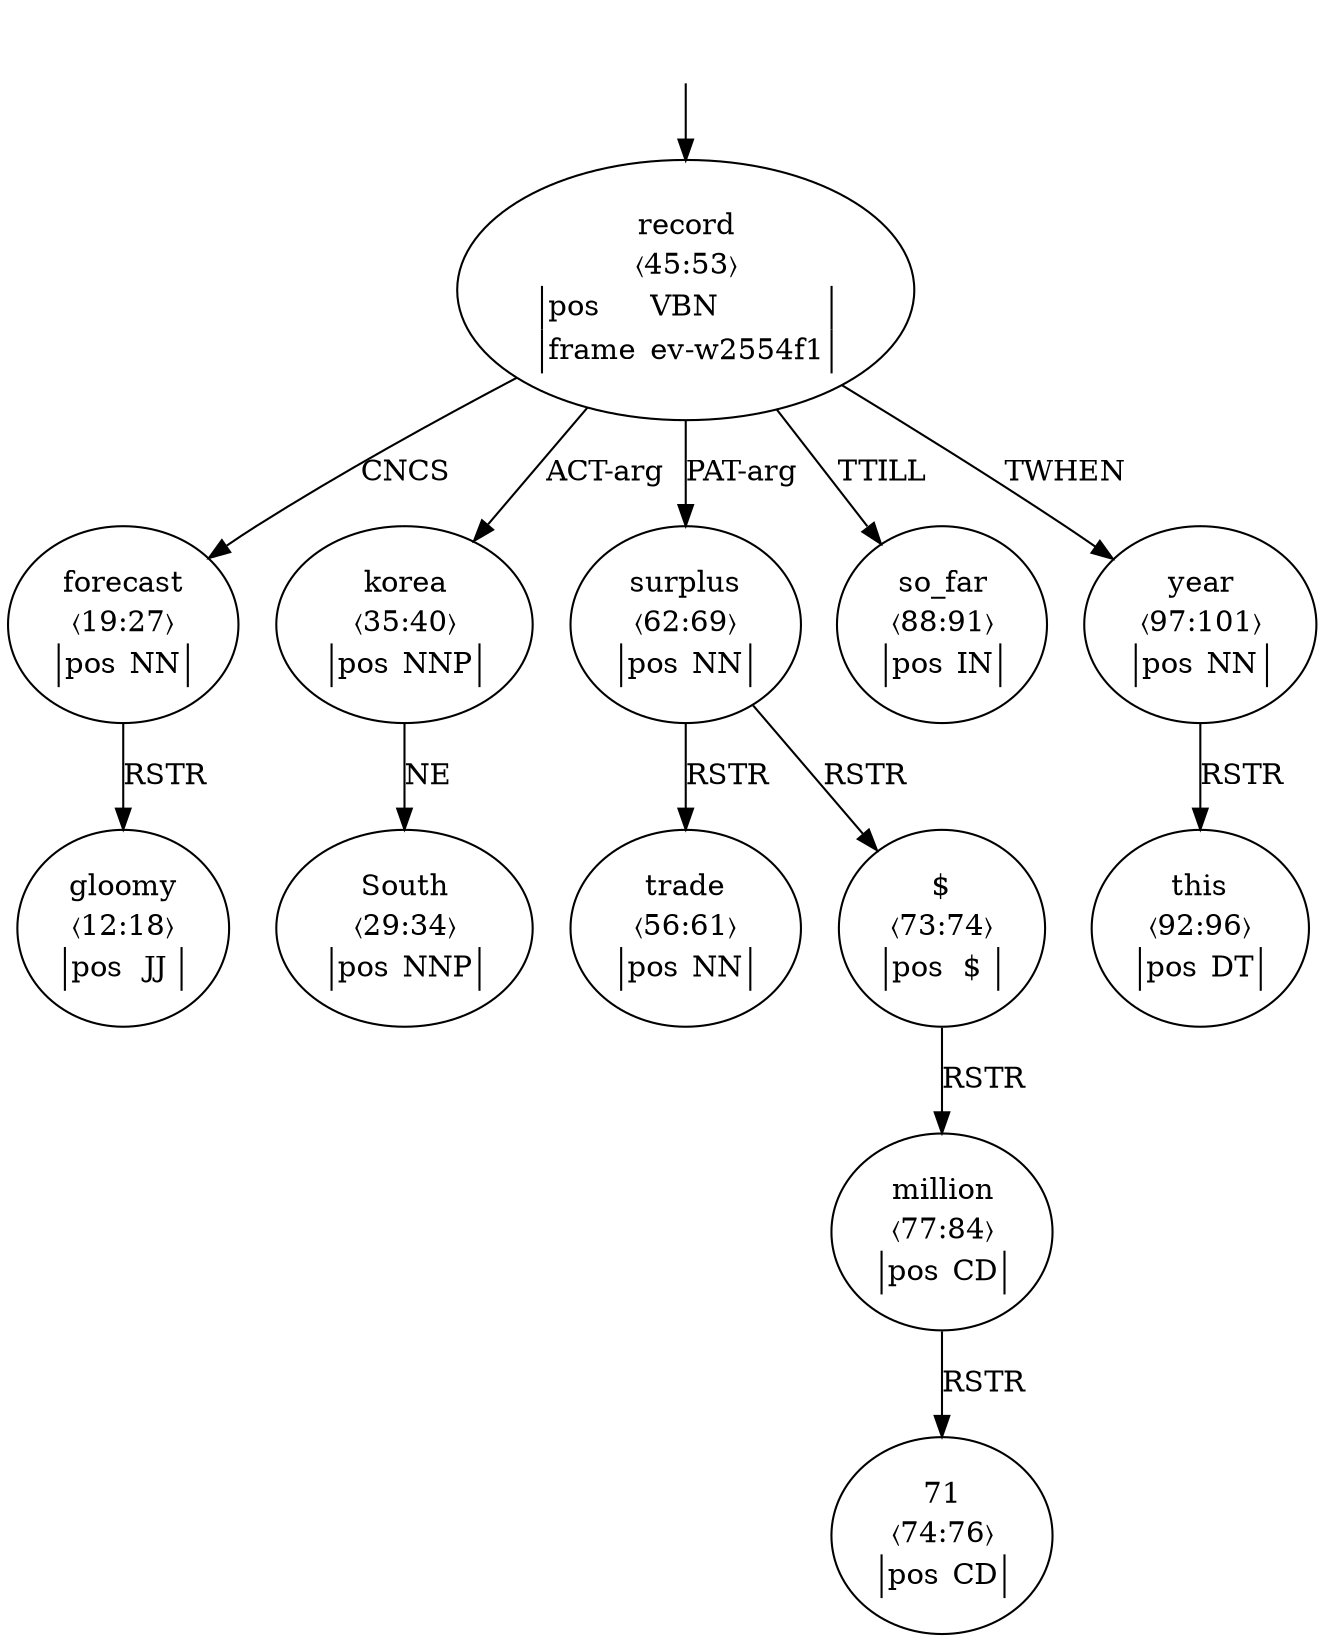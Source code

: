 digraph "20011006" {
  top [ style=invis ];
  top -> 8;
  2 [ label=<<table align="center" border="0" cellspacing="0"><tr><td colspan="2">gloomy</td></tr><tr><td colspan="2">〈12:18〉</td></tr><tr><td sides="l" border="1" align="left">pos</td><td sides="r" border="1" align="left">JJ</td></tr></table>> ];
  3 [ label=<<table align="center" border="0" cellspacing="0"><tr><td colspan="2">forecast</td></tr><tr><td colspan="2">〈19:27〉</td></tr><tr><td sides="l" border="1" align="left">pos</td><td sides="r" border="1" align="left">NN</td></tr></table>> ];
  5 [ label=<<table align="center" border="0" cellspacing="0"><tr><td colspan="2">South</td></tr><tr><td colspan="2">〈29:34〉</td></tr><tr><td sides="l" border="1" align="left">pos</td><td sides="r" border="1" align="left">NNP</td></tr></table>> ];
  6 [ label=<<table align="center" border="0" cellspacing="0"><tr><td colspan="2">korea</td></tr><tr><td colspan="2">〈35:40〉</td></tr><tr><td sides="l" border="1" align="left">pos</td><td sides="r" border="1" align="left">NNP</td></tr></table>> ];
  8 [ label=<<table align="center" border="0" cellspacing="0"><tr><td colspan="2">record</td></tr><tr><td colspan="2">〈45:53〉</td></tr><tr><td sides="l" border="1" align="left">pos</td><td sides="r" border="1" align="left">VBN</td></tr><tr><td sides="l" border="1" align="left">frame</td><td sides="r" border="1" align="left">ev-w2554f1</td></tr></table>> ];
  10 [ label=<<table align="center" border="0" cellspacing="0"><tr><td colspan="2">trade</td></tr><tr><td colspan="2">〈56:61〉</td></tr><tr><td sides="l" border="1" align="left">pos</td><td sides="r" border="1" align="left">NN</td></tr></table>> ];
  11 [ label=<<table align="center" border="0" cellspacing="0"><tr><td colspan="2">surplus</td></tr><tr><td colspan="2">〈62:69〉</td></tr><tr><td sides="l" border="1" align="left">pos</td><td sides="r" border="1" align="left">NN</td></tr></table>> ];
  13 [ label=<<table align="center" border="0" cellspacing="0"><tr><td colspan="2">$</td></tr><tr><td colspan="2">〈73:74〉</td></tr><tr><td sides="l" border="1" align="left">pos</td><td sides="r" border="1" align="left">$</td></tr></table>> ];
  14 [ label=<<table align="center" border="0" cellspacing="0"><tr><td colspan="2">71</td></tr><tr><td colspan="2">〈74:76〉</td></tr><tr><td sides="l" border="1" align="left">pos</td><td sides="r" border="1" align="left">CD</td></tr></table>> ];
  15 [ label=<<table align="center" border="0" cellspacing="0"><tr><td colspan="2">million</td></tr><tr><td colspan="2">〈77:84〉</td></tr><tr><td sides="l" border="1" align="left">pos</td><td sides="r" border="1" align="left">CD</td></tr></table>> ];
  17 [ label=<<table align="center" border="0" cellspacing="0"><tr><td colspan="2">so_far</td></tr><tr><td colspan="2">〈88:91〉</td></tr><tr><td sides="l" border="1" align="left">pos</td><td sides="r" border="1" align="left">IN</td></tr></table>> ];
  18 [ label=<<table align="center" border="0" cellspacing="0"><tr><td colspan="2">this</td></tr><tr><td colspan="2">〈92:96〉</td></tr><tr><td sides="l" border="1" align="left">pos</td><td sides="r" border="1" align="left">DT</td></tr></table>> ];
  19 [ label=<<table align="center" border="0" cellspacing="0"><tr><td colspan="2">year</td></tr><tr><td colspan="2">〈97:101〉</td></tr><tr><td sides="l" border="1" align="left">pos</td><td sides="r" border="1" align="left">NN</td></tr></table>> ];
  13 -> 15 [ label="RSTR" ];
  8 -> 3 [ label="CNCS" ];
  8 -> 6 [ label="ACT-arg" ];
  8 -> 11 [ label="PAT-arg" ];
  11 -> 13 [ label="RSTR" ];
  3 -> 2 [ label="RSTR" ];
  15 -> 14 [ label="RSTR" ];
  19 -> 18 [ label="RSTR" ];
  8 -> 19 [ label="TWHEN" ];
  8 -> 17 [ label="TTILL" ];
  6 -> 5 [ label="NE" ];
  11 -> 10 [ label="RSTR" ];
}

